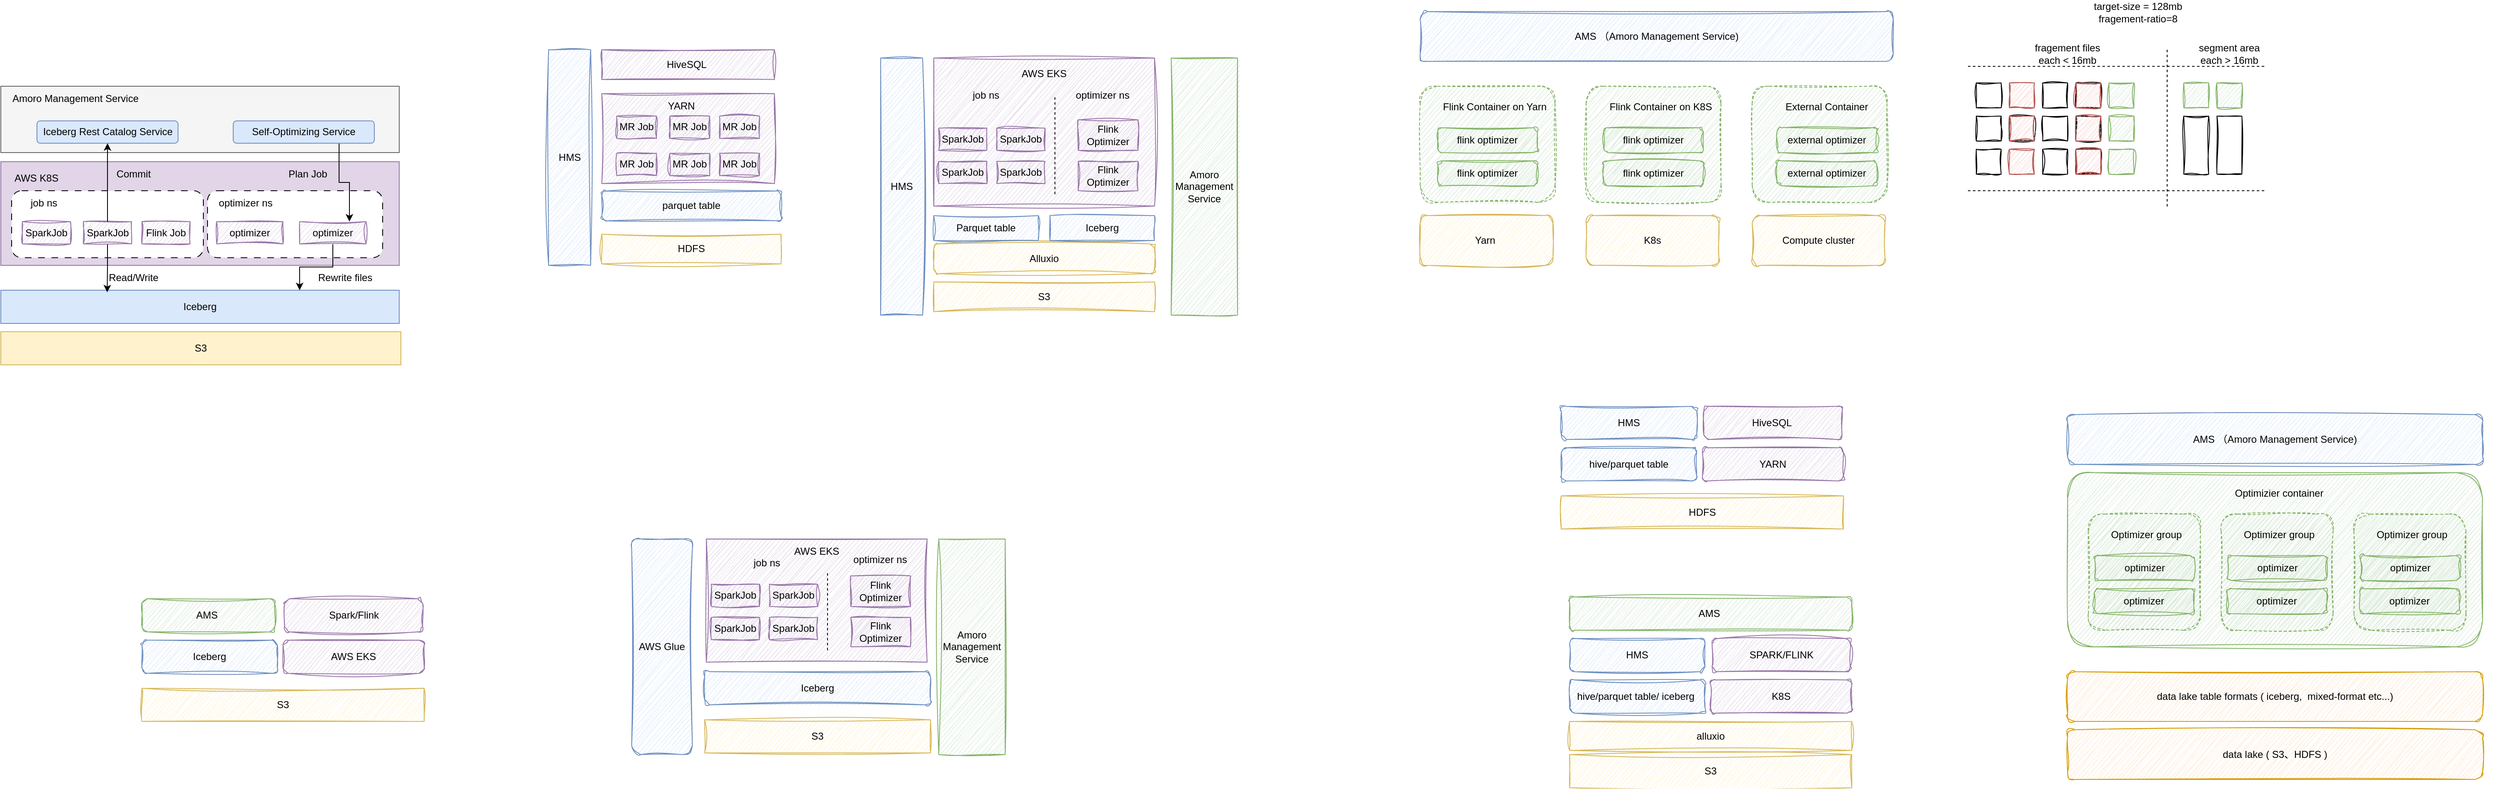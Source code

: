 <mxfile version="21.6.5" type="github">
  <diagram name="Page-1" id="tv53r37UJuACmMFxITL4">
    <mxGraphModel dx="3109" dy="335" grid="1" gridSize="10" guides="1" tooltips="1" connect="1" arrows="1" fold="1" page="1" pageScale="1" pageWidth="850" pageHeight="1100" math="0" shadow="0">
      <root>
        <mxCell id="0" />
        <mxCell id="1" parent="0" />
        <mxCell id="wGlBoOH3R4sZ2oYy1eS0-88" value="" style="rounded=0;whiteSpace=wrap;html=1;fillColor=#e1d5e7;strokeColor=#9673a6;" vertex="1" parent="1">
          <mxGeometry x="-2350" y="215" width="480" height="125" as="geometry" />
        </mxCell>
        <mxCell id="wGlBoOH3R4sZ2oYy1eS0-87" value="" style="rounded=1;whiteSpace=wrap;html=1;dashed=1;dashPattern=8 8;" vertex="1" parent="1">
          <mxGeometry x="-2101" y="250" width="211" height="80.76" as="geometry" />
        </mxCell>
        <mxCell id="wGlBoOH3R4sZ2oYy1eS0-86" value="" style="rounded=1;whiteSpace=wrap;html=1;dashed=1;dashPattern=8 8;" vertex="1" parent="1">
          <mxGeometry x="-2337" y="250" width="231" height="80.76" as="geometry" />
        </mxCell>
        <mxCell id="fvgirOWMD90nzsdTlDjV-2" value="" style="endArrow=none;dashed=1;html=1;rounded=0;" parent="1" edge="1">
          <mxGeometry width="50" height="50" relative="1" as="geometry">
            <mxPoint x="20" y="100" as="sourcePoint" />
            <mxPoint x="380" y="100" as="targetPoint" />
          </mxGeometry>
        </mxCell>
        <mxCell id="fvgirOWMD90nzsdTlDjV-3" value="" style="rounded=0;whiteSpace=wrap;html=1;sketch=1;curveFitting=1;jiggle=2;" parent="1" vertex="1">
          <mxGeometry x="30" y="120" width="30" height="30" as="geometry" />
        </mxCell>
        <mxCell id="fvgirOWMD90nzsdTlDjV-4" value="" style="rounded=0;whiteSpace=wrap;html=1;fillColor=#f8cecc;strokeColor=#b85450;sketch=1;curveFitting=1;jiggle=2;" parent="1" vertex="1">
          <mxGeometry x="70" y="120" width="30" height="30" as="geometry" />
        </mxCell>
        <mxCell id="fvgirOWMD90nzsdTlDjV-5" value="" style="rounded=0;whiteSpace=wrap;html=1;sketch=1;curveFitting=1;jiggle=2;" parent="1" vertex="1">
          <mxGeometry x="110" y="120" width="30" height="30" as="geometry" />
        </mxCell>
        <mxCell id="fvgirOWMD90nzsdTlDjV-6" value="" style="rounded=0;whiteSpace=wrap;html=1;sketch=1;curveFitting=1;jiggle=2;" parent="1" vertex="1">
          <mxGeometry x="150" y="120" width="30" height="30" as="geometry" />
        </mxCell>
        <mxCell id="fvgirOWMD90nzsdTlDjV-7" value="" style="rounded=0;whiteSpace=wrap;html=1;fillColor=#d5e8d4;strokeColor=#82b366;sketch=1;curveFitting=1;jiggle=2;" parent="1" vertex="1">
          <mxGeometry x="190" y="120" width="30" height="30" as="geometry" />
        </mxCell>
        <mxCell id="fvgirOWMD90nzsdTlDjV-8" value="" style="rounded=0;whiteSpace=wrap;html=1;sketch=1;curveFitting=1;jiggle=2;" parent="1" vertex="1">
          <mxGeometry x="30" y="160" width="30" height="30" as="geometry" />
        </mxCell>
        <mxCell id="fvgirOWMD90nzsdTlDjV-9" value="" style="rounded=0;whiteSpace=wrap;html=1;sketch=1;curveFitting=1;jiggle=2;" parent="1" vertex="1">
          <mxGeometry x="70" y="160" width="30" height="30" as="geometry" />
        </mxCell>
        <mxCell id="fvgirOWMD90nzsdTlDjV-10" value="" style="rounded=0;whiteSpace=wrap;html=1;sketch=1;curveFitting=1;jiggle=2;" parent="1" vertex="1">
          <mxGeometry x="110" y="160" width="30" height="30" as="geometry" />
        </mxCell>
        <mxCell id="fvgirOWMD90nzsdTlDjV-11" value="" style="rounded=0;whiteSpace=wrap;html=1;sketch=1;curveFitting=1;jiggle=2;" parent="1" vertex="1">
          <mxGeometry x="150" y="160" width="30" height="30" as="geometry" />
        </mxCell>
        <mxCell id="fvgirOWMD90nzsdTlDjV-12" value="" style="rounded=0;whiteSpace=wrap;html=1;fillColor=#d5e8d4;strokeColor=#82b366;sketch=1;curveFitting=1;jiggle=2;" parent="1" vertex="1">
          <mxGeometry x="190" y="160" width="30" height="30" as="geometry" />
        </mxCell>
        <mxCell id="fvgirOWMD90nzsdTlDjV-13" value="" style="rounded=0;whiteSpace=wrap;html=1;sketch=1;curveFitting=1;jiggle=2;" parent="1" vertex="1">
          <mxGeometry x="30" y="200" width="30" height="30" as="geometry" />
        </mxCell>
        <mxCell id="fvgirOWMD90nzsdTlDjV-14" value="" style="rounded=0;whiteSpace=wrap;html=1;fillColor=#f8cecc;strokeColor=#b85450;sketch=1;curveFitting=1;jiggle=2;" parent="1" vertex="1">
          <mxGeometry x="70" y="200" width="30" height="30" as="geometry" />
        </mxCell>
        <mxCell id="fvgirOWMD90nzsdTlDjV-15" value="" style="rounded=0;whiteSpace=wrap;html=1;sketch=1;curveFitting=1;jiggle=2;" parent="1" vertex="1">
          <mxGeometry x="110" y="200" width="30" height="30" as="geometry" />
        </mxCell>
        <mxCell id="fvgirOWMD90nzsdTlDjV-16" value="" style="rounded=0;whiteSpace=wrap;html=1;sketch=1;curveFitting=1;jiggle=2;" parent="1" vertex="1">
          <mxGeometry x="150" y="200" width="30" height="30" as="geometry" />
        </mxCell>
        <mxCell id="fvgirOWMD90nzsdTlDjV-17" value="" style="rounded=0;whiteSpace=wrap;html=1;fillColor=#d5e8d4;strokeColor=#82b366;sketch=1;curveFitting=1;jiggle=2;" parent="1" vertex="1">
          <mxGeometry x="190" y="200" width="30" height="30" as="geometry" />
        </mxCell>
        <mxCell id="fvgirOWMD90nzsdTlDjV-18" value="" style="rounded=0;whiteSpace=wrap;html=1;sketch=1;curveFitting=1;jiggle=2;" parent="1" vertex="1">
          <mxGeometry x="150" y="200" width="30" height="30" as="geometry" />
        </mxCell>
        <mxCell id="fvgirOWMD90nzsdTlDjV-19" value="" style="rounded=0;whiteSpace=wrap;html=1;sketch=1;curveFitting=1;jiggle=2;" parent="1" vertex="1">
          <mxGeometry x="150" y="160" width="30" height="30" as="geometry" />
        </mxCell>
        <mxCell id="fvgirOWMD90nzsdTlDjV-20" value="" style="rounded=0;whiteSpace=wrap;html=1;sketch=1;curveFitting=1;jiggle=2;" parent="1" vertex="1">
          <mxGeometry x="150" y="120" width="30" height="30" as="geometry" />
        </mxCell>
        <mxCell id="fvgirOWMD90nzsdTlDjV-21" value="" style="rounded=0;whiteSpace=wrap;html=1;fillColor=#f8cecc;strokeColor=#b85450;sketch=1;curveFitting=1;jiggle=2;" parent="1" vertex="1">
          <mxGeometry x="150" y="200" width="30" height="30" as="geometry" />
        </mxCell>
        <mxCell id="fvgirOWMD90nzsdTlDjV-22" value="" style="rounded=0;whiteSpace=wrap;html=1;fillColor=#f8cecc;strokeColor=#b85450;sketch=1;curveFitting=1;jiggle=2;" parent="1" vertex="1">
          <mxGeometry x="150" y="160" width="30" height="30" as="geometry" />
        </mxCell>
        <mxCell id="fvgirOWMD90nzsdTlDjV-23" value="" style="rounded=0;whiteSpace=wrap;html=1;fillColor=#f8cecc;strokeColor=#b85450;sketch=1;curveFitting=1;jiggle=2;" parent="1" vertex="1">
          <mxGeometry x="150" y="120" width="30" height="30" as="geometry" />
        </mxCell>
        <mxCell id="fvgirOWMD90nzsdTlDjV-24" value="" style="rounded=0;whiteSpace=wrap;html=1;fillColor=#f8cecc;strokeColor=#b85450;sketch=1;curveFitting=1;jiggle=2;" parent="1" vertex="1">
          <mxGeometry x="70" y="160" width="30" height="30" as="geometry" />
        </mxCell>
        <mxCell id="fvgirOWMD90nzsdTlDjV-25" value="" style="endArrow=none;dashed=1;html=1;rounded=0;" parent="1" edge="1">
          <mxGeometry width="50" height="50" relative="1" as="geometry">
            <mxPoint x="20" y="250" as="sourcePoint" />
            <mxPoint x="380" y="250" as="targetPoint" />
          </mxGeometry>
        </mxCell>
        <mxCell id="fvgirOWMD90nzsdTlDjV-26" value="" style="endArrow=none;dashed=1;html=1;rounded=0;" parent="1" edge="1">
          <mxGeometry width="50" height="50" relative="1" as="geometry">
            <mxPoint x="260" y="80" as="sourcePoint" />
            <mxPoint x="260" y="270" as="targetPoint" />
          </mxGeometry>
        </mxCell>
        <mxCell id="fvgirOWMD90nzsdTlDjV-27" value="" style="rounded=0;whiteSpace=wrap;html=1;sketch=1;curveFitting=1;jiggle=2;" parent="1" vertex="1">
          <mxGeometry x="280" y="160" width="30" height="70" as="geometry" />
        </mxCell>
        <mxCell id="fvgirOWMD90nzsdTlDjV-28" value="" style="rounded=0;whiteSpace=wrap;html=1;sketch=1;curveFitting=1;jiggle=2;" parent="1" vertex="1">
          <mxGeometry x="320" y="160" width="30" height="70" as="geometry" />
        </mxCell>
        <mxCell id="fvgirOWMD90nzsdTlDjV-29" value="" style="rounded=0;whiteSpace=wrap;html=1;fillColor=#d5e8d4;strokeColor=#82b366;sketch=1;curveFitting=1;jiggle=2;" parent="1" vertex="1">
          <mxGeometry x="280" y="120" width="30" height="30" as="geometry" />
        </mxCell>
        <mxCell id="fvgirOWMD90nzsdTlDjV-30" value="" style="rounded=0;whiteSpace=wrap;html=1;fillColor=#d5e8d4;strokeColor=#82b366;sketch=1;curveFitting=1;jiggle=2;" parent="1" vertex="1">
          <mxGeometry x="320" y="120" width="30" height="30" as="geometry" />
        </mxCell>
        <mxCell id="fvgirOWMD90nzsdTlDjV-31" value="target-size = 128mb&lt;br&gt;fragement-ratio=8" style="text;html=1;strokeColor=none;fillColor=none;align=center;verticalAlign=middle;whiteSpace=wrap;rounded=0;" parent="1" vertex="1">
          <mxGeometry x="110" y="20" width="230" height="30" as="geometry" />
        </mxCell>
        <mxCell id="fvgirOWMD90nzsdTlDjV-32" value="fragement files &lt;br&gt;each &amp;lt; 16mb" style="text;html=1;strokeColor=none;fillColor=none;align=center;verticalAlign=middle;whiteSpace=wrap;rounded=0;" parent="1" vertex="1">
          <mxGeometry x="60" y="70" width="160" height="30" as="geometry" />
        </mxCell>
        <mxCell id="fvgirOWMD90nzsdTlDjV-33" value="segment area&lt;br&gt;each &amp;gt; 16mb" style="text;html=1;strokeColor=none;fillColor=none;align=center;verticalAlign=middle;whiteSpace=wrap;rounded=0;" parent="1" vertex="1">
          <mxGeometry x="255" y="70" width="160" height="30" as="geometry" />
        </mxCell>
        <mxCell id="fvgirOWMD90nzsdTlDjV-34" value="AMS （Amoro Management Service)" style="rounded=1;whiteSpace=wrap;html=1;sketch=1;curveFitting=1;jiggle=2;fillColor=#dae8fc;strokeColor=#6c8ebf;" parent="1" vertex="1">
          <mxGeometry x="140" y="520" width="500" height="60" as="geometry" />
        </mxCell>
        <mxCell id="fvgirOWMD90nzsdTlDjV-36" value="" style="rounded=1;whiteSpace=wrap;html=1;sketch=1;curveFitting=1;jiggle=2;fillColor=#d5e8d4;strokeColor=#82b366;" parent="1" vertex="1">
          <mxGeometry x="140" y="590" width="500" height="210" as="geometry" />
        </mxCell>
        <mxCell id="fvgirOWMD90nzsdTlDjV-40" value="Optimizier container" style="text;html=1;strokeColor=none;fillColor=none;align=center;verticalAlign=middle;whiteSpace=wrap;rounded=0;sketch=1;curveFitting=1;jiggle=2;" parent="1" vertex="1">
          <mxGeometry x="290" y="600" width="210" height="30" as="geometry" />
        </mxCell>
        <mxCell id="fvgirOWMD90nzsdTlDjV-44" value="" style="group;sketch=1;curveFitting=1;jiggle=2;fillColor=none;strokeColor=none;" parent="1" vertex="1" connectable="0">
          <mxGeometry x="130" y="640" width="210" height="140" as="geometry" />
        </mxCell>
        <mxCell id="fvgirOWMD90nzsdTlDjV-37" value="" style="rounded=1;whiteSpace=wrap;html=1;dashed=1;sketch=1;curveFitting=1;jiggle=2;fillColor=#d5e8d4;strokeColor=#82b366;" parent="fvgirOWMD90nzsdTlDjV-44" vertex="1">
          <mxGeometry x="35" width="135" height="140" as="geometry" />
        </mxCell>
        <mxCell id="fvgirOWMD90nzsdTlDjV-41" value="optimizer" style="rounded=1;whiteSpace=wrap;html=1;sketch=1;curveFitting=1;jiggle=2;fillColor=#d5e8d4;strokeColor=#82b366;" parent="fvgirOWMD90nzsdTlDjV-44" vertex="1">
          <mxGeometry x="42.75" y="50" width="120" height="30" as="geometry" />
        </mxCell>
        <mxCell id="fvgirOWMD90nzsdTlDjV-42" value="optimizer" style="rounded=1;whiteSpace=wrap;html=1;sketch=1;curveFitting=1;jiggle=2;fillColor=#d5e8d4;strokeColor=#82b366;" parent="fvgirOWMD90nzsdTlDjV-44" vertex="1">
          <mxGeometry x="42.25" y="90" width="120" height="30" as="geometry" />
        </mxCell>
        <mxCell id="fvgirOWMD90nzsdTlDjV-43" value="Optimizer group" style="text;html=1;strokeColor=none;fillColor=none;align=center;verticalAlign=middle;whiteSpace=wrap;rounded=0;sketch=1;curveFitting=1;jiggle=2;" parent="fvgirOWMD90nzsdTlDjV-44" vertex="1">
          <mxGeometry y="10" width="210" height="30" as="geometry" />
        </mxCell>
        <mxCell id="fvgirOWMD90nzsdTlDjV-45" value="" style="group;sketch=1;curveFitting=1;jiggle=2;fillColor=none;strokeColor=none;" parent="1" vertex="1" connectable="0">
          <mxGeometry x="290" y="640" width="210" height="140" as="geometry" />
        </mxCell>
        <mxCell id="fvgirOWMD90nzsdTlDjV-46" value="" style="rounded=1;whiteSpace=wrap;html=1;dashed=1;sketch=1;curveFitting=1;jiggle=2;fillColor=#d5e8d4;strokeColor=#82b366;" parent="fvgirOWMD90nzsdTlDjV-45" vertex="1">
          <mxGeometry x="35" width="135" height="140" as="geometry" />
        </mxCell>
        <mxCell id="fvgirOWMD90nzsdTlDjV-47" value="optimizer" style="rounded=1;whiteSpace=wrap;html=1;sketch=1;curveFitting=1;jiggle=2;fillColor=#d5e8d4;strokeColor=#82b366;" parent="fvgirOWMD90nzsdTlDjV-45" vertex="1">
          <mxGeometry x="42.75" y="50" width="120" height="30" as="geometry" />
        </mxCell>
        <mxCell id="fvgirOWMD90nzsdTlDjV-48" value="optimizer" style="rounded=1;whiteSpace=wrap;html=1;sketch=1;curveFitting=1;jiggle=2;fillColor=#d5e8d4;strokeColor=#82b366;" parent="fvgirOWMD90nzsdTlDjV-45" vertex="1">
          <mxGeometry x="42.25" y="90" width="120" height="30" as="geometry" />
        </mxCell>
        <mxCell id="fvgirOWMD90nzsdTlDjV-49" value="Optimizer group" style="text;html=1;strokeColor=none;fillColor=none;align=center;verticalAlign=middle;whiteSpace=wrap;rounded=0;sketch=1;curveFitting=1;jiggle=2;" parent="fvgirOWMD90nzsdTlDjV-45" vertex="1">
          <mxGeometry y="10" width="210" height="30" as="geometry" />
        </mxCell>
        <mxCell id="fvgirOWMD90nzsdTlDjV-50" value="" style="group;sketch=1;curveFitting=1;jiggle=2;fillColor=none;strokeColor=none;" parent="1" vertex="1" connectable="0">
          <mxGeometry x="450" y="640" width="210" height="140" as="geometry" />
        </mxCell>
        <mxCell id="fvgirOWMD90nzsdTlDjV-51" value="" style="rounded=1;whiteSpace=wrap;html=1;dashed=1;sketch=1;curveFitting=1;jiggle=2;fillColor=#d5e8d4;strokeColor=#82b366;" parent="fvgirOWMD90nzsdTlDjV-50" vertex="1">
          <mxGeometry x="35" width="135" height="140" as="geometry" />
        </mxCell>
        <mxCell id="fvgirOWMD90nzsdTlDjV-52" value="optimizer" style="rounded=1;whiteSpace=wrap;html=1;sketch=1;curveFitting=1;jiggle=2;fillColor=#d5e8d4;strokeColor=#82b366;" parent="fvgirOWMD90nzsdTlDjV-50" vertex="1">
          <mxGeometry x="42.75" y="50" width="120" height="30" as="geometry" />
        </mxCell>
        <mxCell id="fvgirOWMD90nzsdTlDjV-53" value="optimizer" style="rounded=1;whiteSpace=wrap;html=1;sketch=1;curveFitting=1;jiggle=2;fillColor=#d5e8d4;strokeColor=#82b366;" parent="fvgirOWMD90nzsdTlDjV-50" vertex="1">
          <mxGeometry x="42.25" y="90" width="120" height="30" as="geometry" />
        </mxCell>
        <mxCell id="fvgirOWMD90nzsdTlDjV-54" value="Optimizer group" style="text;html=1;strokeColor=none;fillColor=none;align=center;verticalAlign=middle;whiteSpace=wrap;rounded=0;sketch=1;curveFitting=1;jiggle=2;" parent="fvgirOWMD90nzsdTlDjV-50" vertex="1">
          <mxGeometry y="10" width="210" height="30" as="geometry" />
        </mxCell>
        <mxCell id="fvgirOWMD90nzsdTlDjV-55" value="data lake ( S3、HDFS )" style="rounded=1;whiteSpace=wrap;html=1;fillColor=#ffe6cc;strokeColor=#d79b00;sketch=1;curveFitting=1;jiggle=2;" parent="1" vertex="1">
          <mxGeometry x="140" y="900" width="500" height="60" as="geometry" />
        </mxCell>
        <mxCell id="fvgirOWMD90nzsdTlDjV-56" value="data lake table formats ( iceberg,&amp;nbsp; mixed-format etc...)" style="rounded=1;whiteSpace=wrap;html=1;fillColor=#ffe6cc;strokeColor=#d79b00;sketch=1;curveFitting=1;jiggle=2;" parent="1" vertex="1">
          <mxGeometry x="140" y="830" width="500" height="60" as="geometry" />
        </mxCell>
        <mxCell id="fvgirOWMD90nzsdTlDjV-57" value="AMS （Amoro Management Service)" style="rounded=1;whiteSpace=wrap;html=1;sketch=1;curveFitting=1;jiggle=2;fillColor=#dae8fc;strokeColor=#6c8ebf;" parent="1" vertex="1">
          <mxGeometry x="-640" y="34" width="570" height="60" as="geometry" />
        </mxCell>
        <mxCell id="fvgirOWMD90nzsdTlDjV-80" value="" style="group" parent="1" vertex="1" connectable="0">
          <mxGeometry x="-640" y="124" width="180" height="140" as="geometry" />
        </mxCell>
        <mxCell id="fvgirOWMD90nzsdTlDjV-61" value="" style="rounded=1;whiteSpace=wrap;html=1;dashed=1;sketch=1;curveFitting=1;jiggle=2;fillColor=#d5e8d4;strokeColor=#82b366;" parent="fvgirOWMD90nzsdTlDjV-80" vertex="1">
          <mxGeometry width="162.5" height="140" as="geometry" />
        </mxCell>
        <mxCell id="fvgirOWMD90nzsdTlDjV-62" value="flink optimizer" style="rounded=1;whiteSpace=wrap;html=1;sketch=1;curveFitting=1;jiggle=2;fillColor=#d5e8d4;strokeColor=#82b366;" parent="fvgirOWMD90nzsdTlDjV-80" vertex="1">
          <mxGeometry x="21.25" y="50" width="120" height="30" as="geometry" />
        </mxCell>
        <mxCell id="fvgirOWMD90nzsdTlDjV-63" value="flink optimizer" style="rounded=1;whiteSpace=wrap;html=1;sketch=1;curveFitting=1;jiggle=2;fillColor=#d5e8d4;strokeColor=#82b366;" parent="fvgirOWMD90nzsdTlDjV-80" vertex="1">
          <mxGeometry x="21.25" y="90" width="120" height="30" as="geometry" />
        </mxCell>
        <mxCell id="fvgirOWMD90nzsdTlDjV-78" value="Flink Container on Yarn" style="text;html=1;strokeColor=none;fillColor=none;align=center;verticalAlign=middle;whiteSpace=wrap;rounded=0;" parent="fvgirOWMD90nzsdTlDjV-80" vertex="1">
          <mxGeometry y="10" width="180" height="30" as="geometry" />
        </mxCell>
        <mxCell id="fvgirOWMD90nzsdTlDjV-81" value="Yarn&amp;nbsp;" style="rounded=1;whiteSpace=wrap;html=1;fillColor=#fff2cc;strokeColor=#d6b656;sketch=1;curveFitting=1;jiggle=2;" parent="1" vertex="1">
          <mxGeometry x="-640" y="280" width="160" height="60" as="geometry" />
        </mxCell>
        <mxCell id="fvgirOWMD90nzsdTlDjV-82" value="" style="group" parent="1" vertex="1" connectable="0">
          <mxGeometry x="-440" y="124" width="180" height="140" as="geometry" />
        </mxCell>
        <mxCell id="fvgirOWMD90nzsdTlDjV-83" value="" style="rounded=1;whiteSpace=wrap;html=1;dashed=1;sketch=1;curveFitting=1;jiggle=2;fillColor=#d5e8d4;strokeColor=#82b366;" parent="fvgirOWMD90nzsdTlDjV-82" vertex="1">
          <mxGeometry width="162.5" height="140" as="geometry" />
        </mxCell>
        <mxCell id="fvgirOWMD90nzsdTlDjV-84" value="flink optimizer" style="rounded=1;whiteSpace=wrap;html=1;sketch=1;curveFitting=1;jiggle=2;fillColor=#d5e8d4;strokeColor=#82b366;" parent="fvgirOWMD90nzsdTlDjV-82" vertex="1">
          <mxGeometry x="21.25" y="50" width="120" height="30" as="geometry" />
        </mxCell>
        <mxCell id="fvgirOWMD90nzsdTlDjV-85" value="flink optimizer" style="rounded=1;whiteSpace=wrap;html=1;sketch=1;curveFitting=1;jiggle=2;fillColor=#d5e8d4;strokeColor=#82b366;" parent="fvgirOWMD90nzsdTlDjV-82" vertex="1">
          <mxGeometry x="21.25" y="90" width="120" height="30" as="geometry" />
        </mxCell>
        <mxCell id="fvgirOWMD90nzsdTlDjV-86" value="Flink Container on K8S" style="text;html=1;strokeColor=none;fillColor=none;align=center;verticalAlign=middle;whiteSpace=wrap;rounded=0;" parent="fvgirOWMD90nzsdTlDjV-82" vertex="1">
          <mxGeometry y="10" width="180" height="30" as="geometry" />
        </mxCell>
        <mxCell id="fvgirOWMD90nzsdTlDjV-87" value="K8s" style="rounded=1;whiteSpace=wrap;html=1;fillColor=#fff2cc;strokeColor=#d6b656;sketch=1;curveFitting=1;jiggle=2;" parent="1" vertex="1">
          <mxGeometry x="-440" y="280" width="160" height="60" as="geometry" />
        </mxCell>
        <mxCell id="fvgirOWMD90nzsdTlDjV-88" value="" style="group" parent="1" vertex="1" connectable="0">
          <mxGeometry x="-240" y="124" width="180" height="140" as="geometry" />
        </mxCell>
        <mxCell id="fvgirOWMD90nzsdTlDjV-89" value="" style="rounded=1;whiteSpace=wrap;html=1;dashed=1;sketch=1;curveFitting=1;jiggle=2;fillColor=#d5e8d4;strokeColor=#82b366;" parent="fvgirOWMD90nzsdTlDjV-88" vertex="1">
          <mxGeometry width="162.5" height="140" as="geometry" />
        </mxCell>
        <mxCell id="fvgirOWMD90nzsdTlDjV-90" value="external optimizer" style="rounded=1;whiteSpace=wrap;html=1;sketch=1;curveFitting=1;jiggle=2;fillColor=#d5e8d4;strokeColor=#82b366;" parent="fvgirOWMD90nzsdTlDjV-88" vertex="1">
          <mxGeometry x="30" y="50" width="120" height="30" as="geometry" />
        </mxCell>
        <mxCell id="fvgirOWMD90nzsdTlDjV-91" value="external optimizer" style="rounded=1;whiteSpace=wrap;html=1;sketch=1;curveFitting=1;jiggle=2;fillColor=#d5e8d4;strokeColor=#82b366;" parent="fvgirOWMD90nzsdTlDjV-88" vertex="1">
          <mxGeometry x="30" y="90" width="120" height="30" as="geometry" />
        </mxCell>
        <mxCell id="fvgirOWMD90nzsdTlDjV-92" value="External Container" style="text;html=1;strokeColor=none;fillColor=none;align=center;verticalAlign=middle;whiteSpace=wrap;rounded=0;" parent="fvgirOWMD90nzsdTlDjV-88" vertex="1">
          <mxGeometry y="10" width="180" height="30" as="geometry" />
        </mxCell>
        <mxCell id="fvgirOWMD90nzsdTlDjV-93" value="Compute cluster" style="rounded=1;whiteSpace=wrap;html=1;fillColor=#fff2cc;strokeColor=#d6b656;sketch=1;curveFitting=1;jiggle=2;" parent="1" vertex="1">
          <mxGeometry x="-240" y="280" width="160" height="60" as="geometry" />
        </mxCell>
        <mxCell id="fvgirOWMD90nzsdTlDjV-94" value="S3" style="rounded=0;whiteSpace=wrap;html=1;fillColor=#fff2cc;strokeColor=#d6b656;sketch=1;curveFitting=1;jiggle=2;container=0;" parent="1" vertex="1">
          <mxGeometry x="-460" y="930" width="340" height="40" as="geometry" />
        </mxCell>
        <mxCell id="fvgirOWMD90nzsdTlDjV-95" value="alluxio" style="rounded=0;whiteSpace=wrap;html=1;fillColor=#fff2cc;strokeColor=#d6b656;sketch=1;curveFitting=1;jiggle=2;container=0;" parent="1" vertex="1">
          <mxGeometry x="-460" y="890" width="340" height="35" as="geometry" />
        </mxCell>
        <mxCell id="fvgirOWMD90nzsdTlDjV-96" value="hive/parquet table/ iceberg&amp;nbsp;" style="rounded=1;whiteSpace=wrap;html=1;fillColor=#dae8fc;strokeColor=#6c8ebf;sketch=1;curveFitting=1;jiggle=2;container=0;" parent="1" vertex="1">
          <mxGeometry x="-460" y="840" width="163.2" height="40" as="geometry" />
        </mxCell>
        <mxCell id="fvgirOWMD90nzsdTlDjV-97" value="K8S" style="rounded=1;whiteSpace=wrap;html=1;fillColor=#e1d5e7;strokeColor=#9673a6;sketch=1;curveFitting=1;jiggle=2;container=0;" parent="1" vertex="1">
          <mxGeometry x="-290" y="840" width="170" height="40" as="geometry" />
        </mxCell>
        <mxCell id="fvgirOWMD90nzsdTlDjV-98" value="HMS" style="rounded=1;whiteSpace=wrap;html=1;fillColor=#dae8fc;strokeColor=#6c8ebf;sketch=1;curveFitting=1;jiggle=2;container=0;" parent="1" vertex="1">
          <mxGeometry x="-460" y="790" width="163.2" height="40" as="geometry" />
        </mxCell>
        <mxCell id="fvgirOWMD90nzsdTlDjV-99" value="SPARK/FLINK" style="rounded=1;whiteSpace=wrap;html=1;fillColor=#e1d5e7;strokeColor=#9673a6;sketch=1;curveFitting=1;jiggle=2;container=0;" parent="1" vertex="1">
          <mxGeometry x="-288.3" y="790" width="166.6" height="40" as="geometry" />
        </mxCell>
        <mxCell id="fvgirOWMD90nzsdTlDjV-100" value="AMS&amp;nbsp;" style="rounded=1;whiteSpace=wrap;html=1;fillColor=#d5e8d4;strokeColor=#82b366;sketch=1;curveFitting=1;jiggle=2;container=0;" parent="1" vertex="1">
          <mxGeometry x="-460" y="740" width="340" height="40" as="geometry" />
        </mxCell>
        <mxCell id="fvgirOWMD90nzsdTlDjV-109" value="" style="group" parent="1" vertex="1" connectable="0">
          <mxGeometry x="-470" y="510" width="340" height="148" as="geometry" />
        </mxCell>
        <mxCell id="fvgirOWMD90nzsdTlDjV-102" value="HDFS" style="rounded=0;whiteSpace=wrap;html=1;fillColor=#fff2cc;strokeColor=#d6b656;sketch=1;curveFitting=1;jiggle=2;container=0;" parent="fvgirOWMD90nzsdTlDjV-109" vertex="1">
          <mxGeometry y="108" width="340" height="40" as="geometry" />
        </mxCell>
        <mxCell id="fvgirOWMD90nzsdTlDjV-104" value="hive/parquet table" style="rounded=1;whiteSpace=wrap;html=1;fillColor=#dae8fc;strokeColor=#6c8ebf;sketch=1;curveFitting=1;jiggle=2;container=0;" parent="fvgirOWMD90nzsdTlDjV-109" vertex="1">
          <mxGeometry y="50" width="163.2" height="40" as="geometry" />
        </mxCell>
        <mxCell id="fvgirOWMD90nzsdTlDjV-105" value="YARN" style="rounded=1;whiteSpace=wrap;html=1;fillColor=#e1d5e7;strokeColor=#9673a6;sketch=1;curveFitting=1;jiggle=2;container=0;" parent="fvgirOWMD90nzsdTlDjV-109" vertex="1">
          <mxGeometry x="170" y="50" width="170" height="40" as="geometry" />
        </mxCell>
        <mxCell id="fvgirOWMD90nzsdTlDjV-106" value="HMS" style="rounded=1;whiteSpace=wrap;html=1;fillColor=#dae8fc;strokeColor=#6c8ebf;sketch=1;curveFitting=1;jiggle=2;container=0;" parent="fvgirOWMD90nzsdTlDjV-109" vertex="1">
          <mxGeometry width="163.2" height="40" as="geometry" />
        </mxCell>
        <mxCell id="fvgirOWMD90nzsdTlDjV-107" value="HiveSQL&amp;nbsp;" style="rounded=1;whiteSpace=wrap;html=1;fillColor=#e1d5e7;strokeColor=#9673a6;sketch=1;curveFitting=1;jiggle=2;container=0;" parent="fvgirOWMD90nzsdTlDjV-109" vertex="1">
          <mxGeometry x="171.7" width="166.6" height="40" as="geometry" />
        </mxCell>
        <mxCell id="fvgirOWMD90nzsdTlDjV-119" value="" style="group" parent="1" vertex="1" connectable="0">
          <mxGeometry x="-2180" y="742" width="340" height="148" as="geometry" />
        </mxCell>
        <mxCell id="fvgirOWMD90nzsdTlDjV-120" value="S3" style="rounded=0;whiteSpace=wrap;html=1;fillColor=#fff2cc;strokeColor=#d6b656;sketch=1;curveFitting=1;jiggle=2;container=0;" parent="fvgirOWMD90nzsdTlDjV-119" vertex="1">
          <mxGeometry y="108" width="340" height="40" as="geometry" />
        </mxCell>
        <mxCell id="fvgirOWMD90nzsdTlDjV-121" value="Iceberg" style="rounded=1;whiteSpace=wrap;html=1;fillColor=#dae8fc;strokeColor=#6c8ebf;sketch=1;curveFitting=1;jiggle=2;container=0;" parent="fvgirOWMD90nzsdTlDjV-119" vertex="1">
          <mxGeometry y="50" width="163.2" height="40" as="geometry" />
        </mxCell>
        <mxCell id="fvgirOWMD90nzsdTlDjV-122" value="AWS EKS" style="rounded=1;whiteSpace=wrap;html=1;fillColor=#e1d5e7;strokeColor=#9673a6;sketch=1;curveFitting=1;jiggle=2;container=0;" parent="fvgirOWMD90nzsdTlDjV-119" vertex="1">
          <mxGeometry x="170" y="50" width="170" height="40" as="geometry" />
        </mxCell>
        <mxCell id="fvgirOWMD90nzsdTlDjV-124" value="Spark/Flink" style="rounded=1;whiteSpace=wrap;html=1;fillColor=#e1d5e7;strokeColor=#9673a6;sketch=1;curveFitting=1;jiggle=2;container=0;" parent="fvgirOWMD90nzsdTlDjV-119" vertex="1">
          <mxGeometry x="171.7" width="166.6" height="40" as="geometry" />
        </mxCell>
        <mxCell id="fvgirOWMD90nzsdTlDjV-125" value="AMS&amp;nbsp;" style="rounded=1;whiteSpace=wrap;html=1;fillColor=#d5e8d4;strokeColor=#82b366;sketch=1;curveFitting=1;jiggle=2;container=0;" parent="fvgirOWMD90nzsdTlDjV-119" vertex="1">
          <mxGeometry width="160" height="40" as="geometry" />
        </mxCell>
        <mxCell id="wGlBoOH3R4sZ2oYy1eS0-29" value="S3" style="rounded=0;whiteSpace=wrap;html=1;fillColor=#fff2cc;strokeColor=#d6b656;sketch=1;curveFitting=1;jiggle=2;container=0;" vertex="1" parent="1">
          <mxGeometry x="-1226" y="360" width="266" height="35.86" as="geometry" />
        </mxCell>
        <mxCell id="wGlBoOH3R4sZ2oYy1eS0-31" value="HMS" style="rounded=0;whiteSpace=wrap;html=1;fillColor=#dae8fc;strokeColor=#6c8ebf;sketch=1;curveFitting=1;jiggle=2;container=0;" vertex="1" parent="1">
          <mxGeometry x="-1290" y="90" width="50.56" height="310" as="geometry" />
        </mxCell>
        <mxCell id="wGlBoOH3R4sZ2oYy1eS0-39" value="Alluxio" style="rounded=1;whiteSpace=wrap;html=1;fillColor=#fff2cc;strokeColor=#d6b656;sketch=1;curveFitting=1;jiggle=2;container=0;" vertex="1" parent="1">
          <mxGeometry x="-1226" y="314.13" width="266" height="35.86" as="geometry" />
        </mxCell>
        <mxCell id="wGlBoOH3R4sZ2oYy1eS0-40" value="Parquet table" style="rounded=0;whiteSpace=wrap;html=1;fillColor=#dae8fc;strokeColor=#6c8ebf;sketch=1;curveFitting=1;jiggle=2;container=0;" vertex="1" parent="1">
          <mxGeometry x="-1226" y="280" width="126" height="30" as="geometry" />
        </mxCell>
        <mxCell id="wGlBoOH3R4sZ2oYy1eS0-41" value="Iceberg" style="rounded=0;whiteSpace=wrap;html=1;fillColor=#dae8fc;strokeColor=#6c8ebf;sketch=1;curveFitting=1;jiggle=2;container=0;" vertex="1" parent="1">
          <mxGeometry x="-1086" y="280" width="126" height="30" as="geometry" />
        </mxCell>
        <mxCell id="wGlBoOH3R4sZ2oYy1eS0-53" value="Amoro Management Service" style="rounded=0;whiteSpace=wrap;html=1;fillColor=#d5e8d4;strokeColor=#82b366;sketch=1;curveFitting=1;jiggle=2;" vertex="1" parent="1">
          <mxGeometry x="-940" y="90" width="80" height="310" as="geometry" />
        </mxCell>
        <mxCell id="wGlBoOH3R4sZ2oYy1eS0-54" value="" style="group" vertex="1" connectable="0" parent="1">
          <mxGeometry x="-1690" y="80" width="280" height="260" as="geometry" />
        </mxCell>
        <mxCell id="wGlBoOH3R4sZ2oYy1eS0-5" value="" style="rounded=0;whiteSpace=wrap;html=1;fillColor=#e1d5e7;strokeColor=#9673a6;sketch=1;curveFitting=1;jiggle=2;container=0;" vertex="1" parent="wGlBoOH3R4sZ2oYy1eS0-54">
          <mxGeometry x="64" y="52.897" width="208" height="108.483" as="geometry" />
        </mxCell>
        <mxCell id="wGlBoOH3R4sZ2oYy1eS0-3" value="HDFS" style="rounded=0;whiteSpace=wrap;html=1;fillColor=#fff2cc;strokeColor=#d6b656;sketch=1;curveFitting=1;jiggle=2;container=0;" vertex="1" parent="wGlBoOH3R4sZ2oYy1eS0-54">
          <mxGeometry x="64" y="222.345" width="216" height="35.862" as="geometry" />
        </mxCell>
        <mxCell id="wGlBoOH3R4sZ2oYy1eS0-4" value="parquet table" style="rounded=1;whiteSpace=wrap;html=1;fillColor=#dae8fc;strokeColor=#6c8ebf;sketch=1;curveFitting=1;jiggle=2;container=0;" vertex="1" parent="wGlBoOH3R4sZ2oYy1eS0-54">
          <mxGeometry x="64" y="170.345" width="216" height="35.862" as="geometry" />
        </mxCell>
        <mxCell id="wGlBoOH3R4sZ2oYy1eS0-6" value="HMS" style="rounded=0;whiteSpace=wrap;html=1;fillColor=#dae8fc;strokeColor=#6c8ebf;sketch=1;curveFitting=1;jiggle=2;container=0;" vertex="1" parent="wGlBoOH3R4sZ2oYy1eS0-54">
          <mxGeometry width="50.56" height="260" as="geometry" />
        </mxCell>
        <mxCell id="wGlBoOH3R4sZ2oYy1eS0-7" value="HiveSQL&amp;nbsp;" style="rounded=0;whiteSpace=wrap;html=1;fillColor=#e1d5e7;strokeColor=#9673a6;sketch=1;curveFitting=1;jiggle=2;container=0;" vertex="1" parent="wGlBoOH3R4sZ2oYy1eS0-54">
          <mxGeometry x="64" width="208" height="35.862" as="geometry" />
        </mxCell>
        <mxCell id="wGlBoOH3R4sZ2oYy1eS0-9" value="MR Job" style="rounded=0;whiteSpace=wrap;html=1;sketch=1;curveFitting=1;jiggle=2;container=0;fillColor=#e1d5e7;strokeColor=#9673a6;" vertex="1" parent="wGlBoOH3R4sZ2oYy1eS0-54">
          <mxGeometry x="82" y="79.999" width="48" height="26.897" as="geometry" />
        </mxCell>
        <mxCell id="wGlBoOH3R4sZ2oYy1eS0-10" value="MR Job" style="rounded=0;whiteSpace=wrap;html=1;sketch=1;curveFitting=1;jiggle=2;container=0;fillColor=#e1d5e7;strokeColor=#9673a6;" vertex="1" parent="wGlBoOH3R4sZ2oYy1eS0-54">
          <mxGeometry x="146" y="79.999" width="48" height="26.897" as="geometry" />
        </mxCell>
        <mxCell id="wGlBoOH3R4sZ2oYy1eS0-11" value="MR Job" style="rounded=0;whiteSpace=wrap;html=1;sketch=1;curveFitting=1;jiggle=2;container=0;fillColor=#e1d5e7;strokeColor=#9673a6;" vertex="1" parent="wGlBoOH3R4sZ2oYy1eS0-54">
          <mxGeometry x="206" y="79.999" width="48" height="26.897" as="geometry" />
        </mxCell>
        <mxCell id="wGlBoOH3R4sZ2oYy1eS0-12" value="MR Job" style="rounded=0;whiteSpace=wrap;html=1;sketch=1;curveFitting=1;jiggle=2;container=0;fillColor=#e1d5e7;strokeColor=#9673a6;" vertex="1" parent="wGlBoOH3R4sZ2oYy1eS0-54">
          <mxGeometry x="82" y="124.826" width="48" height="26.897" as="geometry" />
        </mxCell>
        <mxCell id="wGlBoOH3R4sZ2oYy1eS0-13" value="MR Job" style="rounded=0;whiteSpace=wrap;html=1;sketch=1;curveFitting=1;jiggle=2;container=0;fillColor=#e1d5e7;strokeColor=#9673a6;" vertex="1" parent="wGlBoOH3R4sZ2oYy1eS0-54">
          <mxGeometry x="146" y="124.826" width="48" height="26.897" as="geometry" />
        </mxCell>
        <mxCell id="wGlBoOH3R4sZ2oYy1eS0-14" value="MR Job" style="rounded=0;whiteSpace=wrap;html=1;sketch=1;curveFitting=1;jiggle=2;container=0;fillColor=#e1d5e7;strokeColor=#9673a6;" vertex="1" parent="wGlBoOH3R4sZ2oYy1eS0-54">
          <mxGeometry x="206" y="124.826" width="48" height="26.897" as="geometry" />
        </mxCell>
        <mxCell id="wGlBoOH3R4sZ2oYy1eS0-42" value="YARN" style="text;html=1;strokeColor=none;fillColor=none;align=center;verticalAlign=middle;whiteSpace=wrap;rounded=0;" vertex="1" parent="wGlBoOH3R4sZ2oYy1eS0-54">
          <mxGeometry x="130" y="52.9" width="60" height="30" as="geometry" />
        </mxCell>
        <mxCell id="fvgirOWMD90nzsdTlDjV-112" value="S3" style="rounded=0;whiteSpace=wrap;html=1;fillColor=#fff2cc;strokeColor=#d6b656;sketch=1;curveFitting=1;jiggle=2;container=0;" parent="1" vertex="1">
          <mxGeometry x="-1502" y="888" width="272" height="40" as="geometry" />
        </mxCell>
        <mxCell id="fvgirOWMD90nzsdTlDjV-113" value="Iceberg" style="rounded=1;whiteSpace=wrap;html=1;fillColor=#dae8fc;strokeColor=#6c8ebf;sketch=1;curveFitting=1;jiggle=2;container=0;" parent="1" vertex="1">
          <mxGeometry x="-1502" y="830" width="272" height="40" as="geometry" />
        </mxCell>
        <mxCell id="fvgirOWMD90nzsdTlDjV-115" value="AWS Glue" style="rounded=1;whiteSpace=wrap;html=1;fillColor=#dae8fc;strokeColor=#6c8ebf;sketch=1;curveFitting=1;jiggle=2;container=0;" parent="1" vertex="1">
          <mxGeometry x="-1590" y="670" width="73.2" height="260" as="geometry" />
        </mxCell>
        <mxCell id="wGlBoOH3R4sZ2oYy1eS0-57" value="" style="group" vertex="1" connectable="0" parent="1">
          <mxGeometry x="-1226" y="90" width="266" height="178.48" as="geometry" />
        </mxCell>
        <mxCell id="wGlBoOH3R4sZ2oYy1eS0-28" value="" style="rounded=0;whiteSpace=wrap;html=1;fillColor=#e1d5e7;strokeColor=#9673a6;sketch=1;curveFitting=1;jiggle=2;container=0;" vertex="1" parent="wGlBoOH3R4sZ2oYy1eS0-57">
          <mxGeometry width="266" height="178.48" as="geometry" />
        </mxCell>
        <mxCell id="wGlBoOH3R4sZ2oYy1eS0-43" value="AWS EKS" style="text;html=1;strokeColor=none;fillColor=none;align=center;verticalAlign=middle;whiteSpace=wrap;rounded=0;" vertex="1" parent="wGlBoOH3R4sZ2oYy1eS0-57">
          <mxGeometry x="103" y="4" width="60" height="30" as="geometry" />
        </mxCell>
        <mxCell id="wGlBoOH3R4sZ2oYy1eS0-44" value="" style="endArrow=none;dashed=1;html=1;rounded=0;" edge="1" parent="wGlBoOH3R4sZ2oYy1eS0-57">
          <mxGeometry width="50" height="50" relative="1" as="geometry">
            <mxPoint x="146" y="164.24" as="sourcePoint" />
            <mxPoint x="146" y="45.76" as="targetPoint" />
          </mxGeometry>
        </mxCell>
        <mxCell id="wGlBoOH3R4sZ2oYy1eS0-45" value="SparkJob" style="rounded=0;whiteSpace=wrap;html=1;sketch=1;curveFitting=1;jiggle=2;container=0;fillColor=#e1d5e7;strokeColor=#9673a6;" vertex="1" parent="wGlBoOH3R4sZ2oYy1eS0-57">
          <mxGeometry x="6" y="84.48" width="58" height="26.9" as="geometry" />
        </mxCell>
        <mxCell id="wGlBoOH3R4sZ2oYy1eS0-46" value="SparkJob" style="rounded=0;whiteSpace=wrap;html=1;sketch=1;curveFitting=1;jiggle=2;container=0;fillColor=#e1d5e7;strokeColor=#9673a6;" vertex="1" parent="wGlBoOH3R4sZ2oYy1eS0-57">
          <mxGeometry x="76" y="84.48" width="58" height="26.9" as="geometry" />
        </mxCell>
        <mxCell id="wGlBoOH3R4sZ2oYy1eS0-47" value="SparkJob" style="rounded=0;whiteSpace=wrap;html=1;sketch=1;curveFitting=1;jiggle=2;container=0;fillColor=#e1d5e7;strokeColor=#9673a6;" vertex="1" parent="wGlBoOH3R4sZ2oYy1eS0-57">
          <mxGeometry x="6" y="124.48" width="58" height="26.9" as="geometry" />
        </mxCell>
        <mxCell id="wGlBoOH3R4sZ2oYy1eS0-48" value="SparkJob" style="rounded=0;whiteSpace=wrap;html=1;sketch=1;curveFitting=1;jiggle=2;container=0;fillColor=#e1d5e7;strokeColor=#9673a6;" vertex="1" parent="wGlBoOH3R4sZ2oYy1eS0-57">
          <mxGeometry x="76" y="124.48" width="58" height="26.9" as="geometry" />
        </mxCell>
        <mxCell id="wGlBoOH3R4sZ2oYy1eS0-49" value="job ns" style="text;html=1;strokeColor=none;fillColor=none;align=center;verticalAlign=middle;whiteSpace=wrap;rounded=0;" vertex="1" parent="wGlBoOH3R4sZ2oYy1eS0-57">
          <mxGeometry x="33" y="30" width="60" height="30" as="geometry" />
        </mxCell>
        <mxCell id="wGlBoOH3R4sZ2oYy1eS0-50" value="optimizer ns" style="text;html=1;strokeColor=none;fillColor=none;align=center;verticalAlign=middle;whiteSpace=wrap;rounded=0;" vertex="1" parent="wGlBoOH3R4sZ2oYy1eS0-57">
          <mxGeometry x="166.5" y="30" width="73" height="30" as="geometry" />
        </mxCell>
        <mxCell id="wGlBoOH3R4sZ2oYy1eS0-51" value="Flink Optimizer" style="rounded=0;whiteSpace=wrap;html=1;sketch=1;curveFitting=1;jiggle=2;container=0;fillColor=#e1d5e7;strokeColor=#9673a6;" vertex="1" parent="wGlBoOH3R4sZ2oYy1eS0-57">
          <mxGeometry x="174" y="74.48" width="72" height="36.9" as="geometry" />
        </mxCell>
        <mxCell id="wGlBoOH3R4sZ2oYy1eS0-52" value="Flink Optimizer" style="rounded=0;whiteSpace=wrap;html=1;sketch=1;curveFitting=1;jiggle=2;container=0;fillColor=#e1d5e7;strokeColor=#9673a6;" vertex="1" parent="wGlBoOH3R4sZ2oYy1eS0-57">
          <mxGeometry x="174" y="124.48" width="72" height="35.52" as="geometry" />
        </mxCell>
        <mxCell id="wGlBoOH3R4sZ2oYy1eS0-59" value="" style="rounded=0;whiteSpace=wrap;html=1;fillColor=#e1d5e7;strokeColor=#9673a6;sketch=1;curveFitting=1;jiggle=2;container=0;" vertex="1" parent="1">
          <mxGeometry x="-1500" y="670" width="266" height="148.48" as="geometry" />
        </mxCell>
        <mxCell id="wGlBoOH3R4sZ2oYy1eS0-60" value="AWS EKS" style="text;html=1;strokeColor=none;fillColor=none;align=center;verticalAlign=middle;whiteSpace=wrap;rounded=0;" vertex="1" parent="1">
          <mxGeometry x="-1397" y="670" width="60" height="30" as="geometry" />
        </mxCell>
        <mxCell id="wGlBoOH3R4sZ2oYy1eS0-61" value="" style="endArrow=none;dashed=1;html=1;rounded=0;" edge="1" parent="1">
          <mxGeometry width="50" height="50" relative="1" as="geometry">
            <mxPoint x="-1354" y="804.24" as="sourcePoint" />
            <mxPoint x="-1354" y="710" as="targetPoint" />
          </mxGeometry>
        </mxCell>
        <mxCell id="wGlBoOH3R4sZ2oYy1eS0-62" value="SparkJob" style="rounded=0;whiteSpace=wrap;html=1;sketch=1;curveFitting=1;jiggle=2;container=0;fillColor=#e1d5e7;strokeColor=#9673a6;" vertex="1" parent="1">
          <mxGeometry x="-1494" y="724.48" width="58" height="26.9" as="geometry" />
        </mxCell>
        <mxCell id="wGlBoOH3R4sZ2oYy1eS0-63" value="SparkJob" style="rounded=0;whiteSpace=wrap;html=1;sketch=1;curveFitting=1;jiggle=2;container=0;fillColor=#e1d5e7;strokeColor=#9673a6;" vertex="1" parent="1">
          <mxGeometry x="-1424" y="724.48" width="58" height="26.9" as="geometry" />
        </mxCell>
        <mxCell id="wGlBoOH3R4sZ2oYy1eS0-64" value="SparkJob" style="rounded=0;whiteSpace=wrap;html=1;sketch=1;curveFitting=1;jiggle=2;container=0;fillColor=#e1d5e7;strokeColor=#9673a6;" vertex="1" parent="1">
          <mxGeometry x="-1494" y="764.48" width="58" height="26.9" as="geometry" />
        </mxCell>
        <mxCell id="wGlBoOH3R4sZ2oYy1eS0-65" value="SparkJob" style="rounded=0;whiteSpace=wrap;html=1;sketch=1;curveFitting=1;jiggle=2;container=0;fillColor=#e1d5e7;strokeColor=#9673a6;" vertex="1" parent="1">
          <mxGeometry x="-1424" y="764.48" width="58" height="26.9" as="geometry" />
        </mxCell>
        <mxCell id="wGlBoOH3R4sZ2oYy1eS0-66" value="job ns" style="text;html=1;strokeColor=none;fillColor=none;align=center;verticalAlign=middle;whiteSpace=wrap;rounded=0;" vertex="1" parent="1">
          <mxGeometry x="-1457" y="684.48" width="60" height="30" as="geometry" />
        </mxCell>
        <mxCell id="wGlBoOH3R4sZ2oYy1eS0-67" value="optimizer ns" style="text;html=1;strokeColor=none;fillColor=none;align=center;verticalAlign=middle;whiteSpace=wrap;rounded=0;" vertex="1" parent="1">
          <mxGeometry x="-1327" y="680" width="73" height="30" as="geometry" />
        </mxCell>
        <mxCell id="wGlBoOH3R4sZ2oYy1eS0-68" value="Flink Optimizer" style="rounded=0;whiteSpace=wrap;html=1;sketch=1;curveFitting=1;jiggle=2;container=0;fillColor=#e1d5e7;strokeColor=#9673a6;" vertex="1" parent="1">
          <mxGeometry x="-1326" y="714.48" width="72" height="36.9" as="geometry" />
        </mxCell>
        <mxCell id="wGlBoOH3R4sZ2oYy1eS0-69" value="Flink Optimizer" style="rounded=0;whiteSpace=wrap;html=1;sketch=1;curveFitting=1;jiggle=2;container=0;fillColor=#e1d5e7;strokeColor=#9673a6;" vertex="1" parent="1">
          <mxGeometry x="-1326" y="764.48" width="72" height="35.52" as="geometry" />
        </mxCell>
        <mxCell id="wGlBoOH3R4sZ2oYy1eS0-70" value="Amoro Management Service" style="rounded=0;whiteSpace=wrap;html=1;fillColor=#d5e8d4;strokeColor=#82b366;sketch=1;curveFitting=1;jiggle=2;" vertex="1" parent="1">
          <mxGeometry x="-1220" y="670" width="80" height="260" as="geometry" />
        </mxCell>
        <mxCell id="wGlBoOH3R4sZ2oYy1eS0-71" value="S3" style="rounded=0;whiteSpace=wrap;html=1;fillColor=#fff2cc;strokeColor=#d6b656;container=0;" vertex="1" parent="1">
          <mxGeometry x="-2350" y="420.01" width="482" height="40" as="geometry" />
        </mxCell>
        <mxCell id="wGlBoOH3R4sZ2oYy1eS0-72" value="Iceberg" style="rounded=0;whiteSpace=wrap;html=1;fillColor=#dae8fc;strokeColor=#6c8ebf;container=0;" vertex="1" parent="1">
          <mxGeometry x="-2350" y="370" width="480" height="40" as="geometry" />
        </mxCell>
        <mxCell id="wGlBoOH3R4sZ2oYy1eS0-78" value="Flink Job" style="rounded=0;whiteSpace=wrap;html=1;sketch=1;curveFitting=1;jiggle=2;container=0;fillColor=#e1d5e7;strokeColor=#9673a6;" vertex="1" parent="1">
          <mxGeometry x="-2180" y="287.23" width="58" height="26.9" as="geometry" />
        </mxCell>
        <mxCell id="wGlBoOH3R4sZ2oYy1eS0-79" value="SparkJob" style="rounded=0;whiteSpace=wrap;html=1;sketch=1;curveFitting=1;jiggle=2;container=0;fillColor=#e1d5e7;strokeColor=#9673a6;" vertex="1" parent="1">
          <mxGeometry x="-2324" y="287.23" width="58" height="26.9" as="geometry" />
        </mxCell>
        <mxCell id="wGlBoOH3R4sZ2oYy1eS0-94" style="edgeStyle=orthogonalEdgeStyle;rounded=0;orthogonalLoop=1;jettySize=auto;html=1;exitX=0.5;exitY=1;exitDx=0;exitDy=0;entryX=0.267;entryY=0.063;entryDx=0;entryDy=0;entryPerimeter=0;" edge="1" parent="1" source="wGlBoOH3R4sZ2oYy1eS0-80" target="wGlBoOH3R4sZ2oYy1eS0-72">
          <mxGeometry relative="1" as="geometry" />
        </mxCell>
        <mxCell id="wGlBoOH3R4sZ2oYy1eS0-80" value="SparkJob" style="rounded=0;whiteSpace=wrap;html=1;sketch=1;curveFitting=1;jiggle=2;container=0;fillColor=#e1d5e7;strokeColor=#9673a6;" vertex="1" parent="1">
          <mxGeometry x="-2250.5" y="287.23" width="58" height="26.9" as="geometry" />
        </mxCell>
        <mxCell id="wGlBoOH3R4sZ2oYy1eS0-81" value="job ns" style="text;html=1;strokeColor=none;fillColor=none;align=center;verticalAlign=middle;whiteSpace=wrap;rounded=0;" vertex="1" parent="1">
          <mxGeometry x="-2324" y="250" width="52" height="30" as="geometry" />
        </mxCell>
        <mxCell id="wGlBoOH3R4sZ2oYy1eS0-82" value="optimizer ns" style="text;html=1;strokeColor=none;fillColor=none;align=center;verticalAlign=middle;whiteSpace=wrap;rounded=0;" vertex="1" parent="1">
          <mxGeometry x="-2090" y="250" width="70" height="30" as="geometry" />
        </mxCell>
        <mxCell id="wGlBoOH3R4sZ2oYy1eS0-83" value="optimizer" style="rounded=0;whiteSpace=wrap;html=1;container=0;fillColor=#e1d5e7;strokeColor=#9673a6;sketch=1;curveFitting=1;jiggle=2;" vertex="1" parent="1">
          <mxGeometry x="-2090" y="287.23" width="80" height="26.9" as="geometry" />
        </mxCell>
        <mxCell id="wGlBoOH3R4sZ2oYy1eS0-99" style="edgeStyle=orthogonalEdgeStyle;rounded=0;orthogonalLoop=1;jettySize=auto;html=1;exitX=0.5;exitY=1;exitDx=0;exitDy=0;entryX=0.75;entryY=0;entryDx=0;entryDy=0;" edge="1" parent="1" source="wGlBoOH3R4sZ2oYy1eS0-84" target="wGlBoOH3R4sZ2oYy1eS0-72">
          <mxGeometry relative="1" as="geometry" />
        </mxCell>
        <mxCell id="wGlBoOH3R4sZ2oYy1eS0-84" value="optimizer" style="rounded=0;whiteSpace=wrap;html=1;container=0;fillColor=#e1d5e7;strokeColor=#9673a6;sketch=1;curveFitting=1;jiggle=2;" vertex="1" parent="1">
          <mxGeometry x="-1990" y="287.23" width="80" height="26.9" as="geometry" />
        </mxCell>
        <mxCell id="wGlBoOH3R4sZ2oYy1eS0-85" value="" style="rounded=0;whiteSpace=wrap;html=1;fillColor=#f5f5f5;strokeColor=#666666;glass=0;shadow=0;fontColor=#333333;" vertex="1" parent="1">
          <mxGeometry x="-2350" y="124" width="480" height="80" as="geometry" />
        </mxCell>
        <mxCell id="wGlBoOH3R4sZ2oYy1eS0-89" value="AWS K8S" style="text;html=1;strokeColor=none;fillColor=none;align=center;verticalAlign=middle;whiteSpace=wrap;rounded=0;" vertex="1" parent="1">
          <mxGeometry x="-2337" y="220" width="60" height="30" as="geometry" />
        </mxCell>
        <mxCell id="wGlBoOH3R4sZ2oYy1eS0-90" value="Amoro Management Service" style="text;html=1;strokeColor=none;fillColor=none;align=center;verticalAlign=middle;whiteSpace=wrap;rounded=0;" vertex="1" parent="1">
          <mxGeometry x="-2350" y="124" width="180" height="30" as="geometry" />
        </mxCell>
        <mxCell id="wGlBoOH3R4sZ2oYy1eS0-91" value="Iceberg Rest Catalog Service" style="rounded=1;whiteSpace=wrap;html=1;fillColor=#dae8fc;strokeColor=#6c8ebf;" vertex="1" parent="1">
          <mxGeometry x="-2306.5" y="165.74" width="170" height="27" as="geometry" />
        </mxCell>
        <mxCell id="wGlBoOH3R4sZ2oYy1eS0-98" style="edgeStyle=orthogonalEdgeStyle;rounded=0;orthogonalLoop=1;jettySize=auto;html=1;exitX=0.75;exitY=1;exitDx=0;exitDy=0;entryX=0.75;entryY=0;entryDx=0;entryDy=0;" edge="1" parent="1" source="wGlBoOH3R4sZ2oYy1eS0-92" target="wGlBoOH3R4sZ2oYy1eS0-84">
          <mxGeometry relative="1" as="geometry" />
        </mxCell>
        <mxCell id="wGlBoOH3R4sZ2oYy1eS0-92" value="Self-Optimizing Service" style="rounded=1;whiteSpace=wrap;html=1;fillColor=#dae8fc;strokeColor=#6c8ebf;" vertex="1" parent="1">
          <mxGeometry x="-2070" y="165.74" width="170" height="27" as="geometry" />
        </mxCell>
        <mxCell id="wGlBoOH3R4sZ2oYy1eS0-95" style="edgeStyle=orthogonalEdgeStyle;rounded=0;orthogonalLoop=1;jettySize=auto;html=1;exitX=0.5;exitY=0;exitDx=0;exitDy=0;" edge="1" parent="1" source="wGlBoOH3R4sZ2oYy1eS0-80" target="wGlBoOH3R4sZ2oYy1eS0-91">
          <mxGeometry relative="1" as="geometry" />
        </mxCell>
        <mxCell id="wGlBoOH3R4sZ2oYy1eS0-96" value="Read/Write" style="text;html=1;strokeColor=none;fillColor=none;align=center;verticalAlign=middle;whiteSpace=wrap;rounded=0;" vertex="1" parent="1">
          <mxGeometry x="-2220" y="340" width="60" height="30" as="geometry" />
        </mxCell>
        <mxCell id="wGlBoOH3R4sZ2oYy1eS0-97" value="Commit" style="text;html=1;strokeColor=none;fillColor=none;align=center;verticalAlign=middle;whiteSpace=wrap;rounded=0;" vertex="1" parent="1">
          <mxGeometry x="-2220" y="215" width="60" height="30" as="geometry" />
        </mxCell>
        <mxCell id="wGlBoOH3R4sZ2oYy1eS0-100" value="Plan Job" style="text;html=1;strokeColor=none;fillColor=none;align=center;verticalAlign=middle;whiteSpace=wrap;rounded=0;" vertex="1" parent="1">
          <mxGeometry x="-2010" y="215" width="60" height="30" as="geometry" />
        </mxCell>
        <mxCell id="wGlBoOH3R4sZ2oYy1eS0-101" value="Rewrite files" style="text;html=1;strokeColor=none;fillColor=none;align=center;verticalAlign=middle;whiteSpace=wrap;rounded=0;" vertex="1" parent="1">
          <mxGeometry x="-1970" y="340" width="70" height="30" as="geometry" />
        </mxCell>
      </root>
    </mxGraphModel>
  </diagram>
</mxfile>
